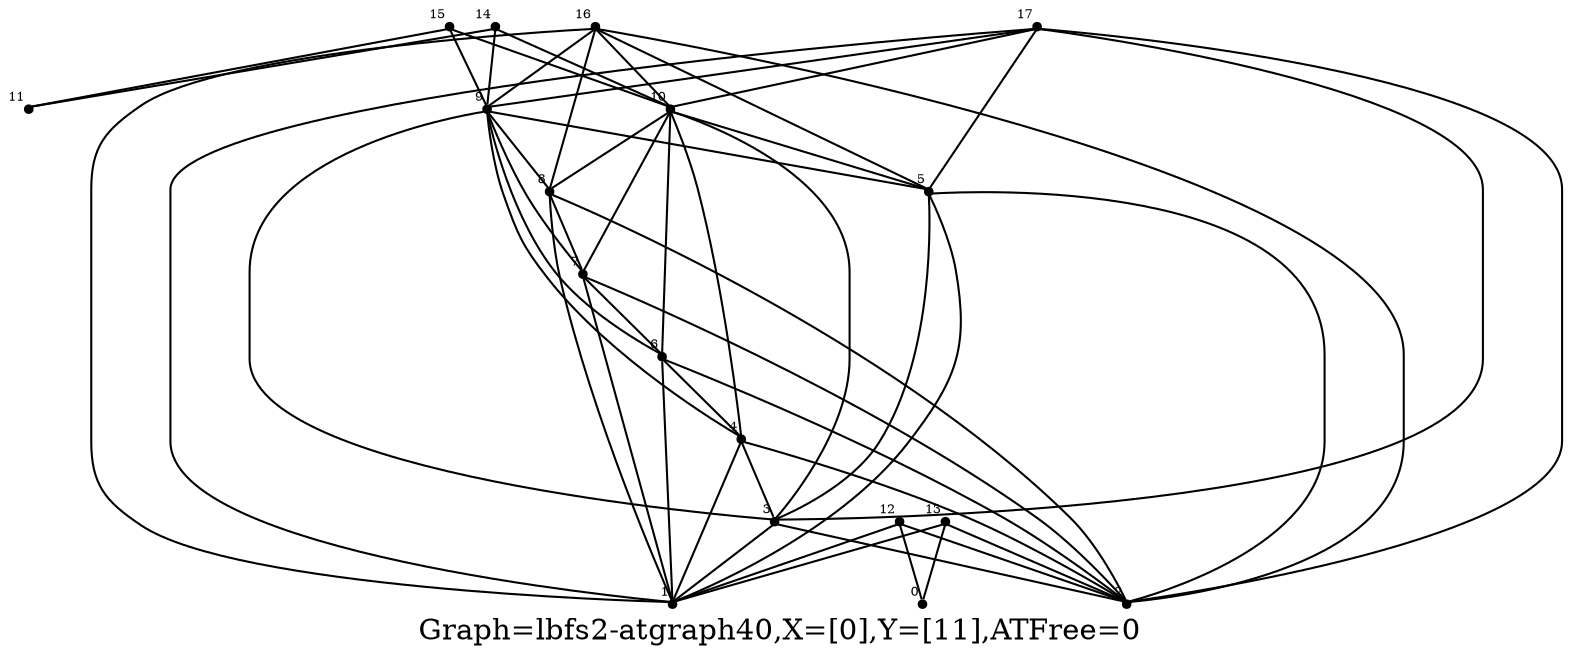 /* Created by igraph 0.8.0-pre+0200568 */
graph {
  graph [
    label="Graph=lbfs2-atgraph40,X=[0],Y=[11],ATFree=0 "
    labelloc=bottom
  ];
  0 [
    pos="6.000000,3.000000!"
    shape=point
    fontsize=6
    xlabel=0
  ];
  1 [
    pos="3.900000,4.000000!"
    shape=point
    fontsize=6
    xlabel=1
  ];
  2 [
    pos="4.000000,3.000000!"
    shape=point
    fontsize=6
    xlabel=2
  ];
  3 [
    pos="2.900000,7.000000!"
    shape=point
    fontsize=6
    xlabel=3
  ];
  4 [
    pos="3.000000,6.000000!"
    shape=point
    fontsize=6
    xlabel=4
  ];
  5 [
    pos="2.900000,5.000000!"
    shape=point
    fontsize=6
    xlabel=5
  ];
  6 [
    pos="3.000000,4.000000!"
    shape=point
    fontsize=6
    xlabel=6
  ];
  7 [
    pos="2.900000,3.000000!"
    shape=point
    fontsize=6
    xlabel=7
  ];
  8 [
    pos="3.000000,2.000000!"
    shape=point
    fontsize=6
    xlabel=8
  ];
  9 [
    pos="1.900000,4.000000!"
    shape=point
    fontsize=6
    xlabel=9
  ];
  10 [
    pos="2.000000,3.000000!"
    shape=point
    fontsize=6
    xlabel=10
  ];
  11 [
    pos="0.000000,3.000000!"
    shape=point
    fontsize=6
    xlabel=11
  ];
  12 [
    pos="4.900000,4.000000!"
    shape=point
    fontsize=6
    xlabel=12
  ];
  13 [
    pos="5.000000,3.000000!"
    shape=point
    fontsize=6
    xlabel=13
  ];
  14 [
    pos="0.900000,4.000000!"
    shape=point
    fontsize=6
    xlabel=14
  ];
  15 [
    pos="1.000000,3.000000!"
    shape=point
    fontsize=6
    xlabel=15
  ];
  16 [
    pos="2.900000,1.000000!"
    shape=point
    fontsize=6
    xlabel=16
  ];
  17 [
    pos="3.000000,0.000000!"
    shape=point
    fontsize=6
    xlabel=17
  ];

  12 -- 0;
  13 -- 0;
  12 -- 1;
  12 -- 2;
  13 -- 1;
  13 -- 2;
  14 -- 9;
  15 -- 9;
  14 -- 10;
  15 -- 10;
  14 -- 11;
  15 -- 11;
  3 -- 1;
  4 -- 1;
  5 -- 1;
  6 -- 1;
  7 -- 1;
  8 -- 1;
  3 -- 2;
  4 -- 2;
  5 -- 2;
  6 -- 2;
  7 -- 2;
  8 -- 2;
  4 -- 3;
  5 -- 3;
  9 -- 3;
  6 -- 4;
  9 -- 4;
  9 -- 5;
  7 -- 6;
  9 -- 6;
  8 -- 7;
  9 -- 7;
  9 -- 8;
  10 -- 3;
  10 -- 4;
  10 -- 5;
  10 -- 6;
  10 -- 7;
  10 -- 8;
  16 -- 9;
  17 -- 9;
  16 -- 10;
  17 -- 10;
  16 -- 1;
  17 -- 1;
  16 -- 2;
  17 -- 2;
  16 -- 8;
  16 -- 5;
  17 -- 3;
  17 -- 5;
}
